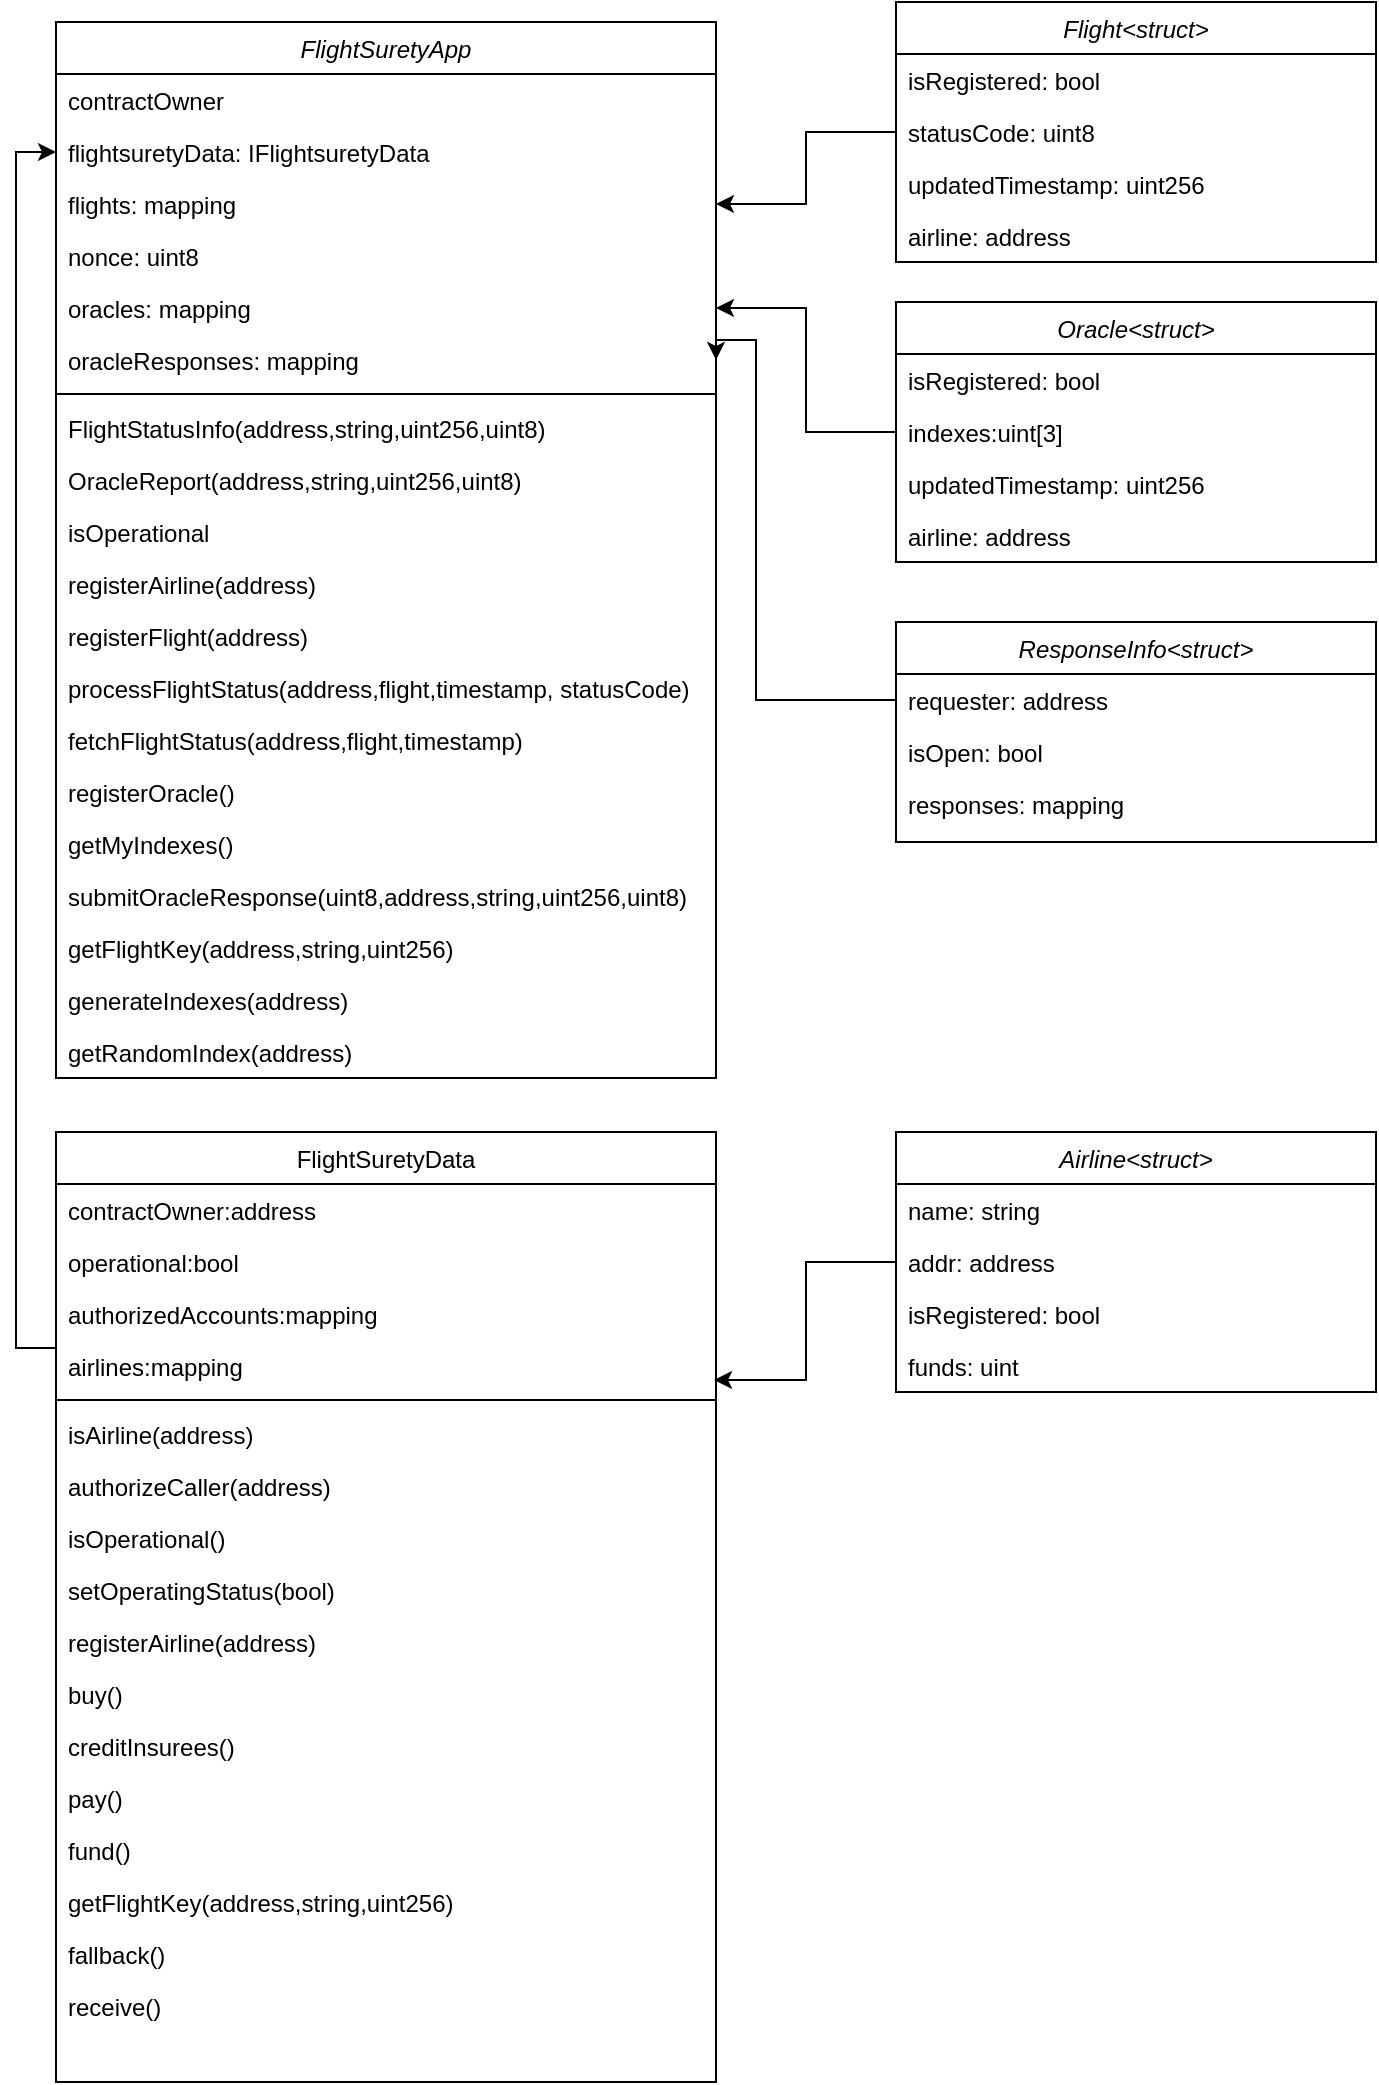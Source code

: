 <mxfile version="14.9.6" type="device"><diagram id="C5RBs43oDa-KdzZeNtuy" name="Page-1"><mxGraphModel dx="1422" dy="822" grid="1" gridSize="10" guides="1" tooltips="1" connect="1" arrows="1" fold="1" page="1" pageScale="1" pageWidth="827" pageHeight="1169" math="0" shadow="0"><root><mxCell id="WIyWlLk6GJQsqaUBKTNV-0"/><mxCell id="WIyWlLk6GJQsqaUBKTNV-1" parent="WIyWlLk6GJQsqaUBKTNV-0"/><mxCell id="zkfFHV4jXpPFQw0GAbJ--0" value="FlightSuretyApp" style="swimlane;fontStyle=2;align=center;verticalAlign=top;childLayout=stackLayout;horizontal=1;startSize=26;horizontalStack=0;resizeParent=1;resizeLast=0;collapsible=1;marginBottom=0;rounded=0;shadow=0;strokeWidth=1;" parent="WIyWlLk6GJQsqaUBKTNV-1" vertex="1"><mxGeometry x="110" y="30" width="330" height="528" as="geometry"><mxRectangle x="230" y="140" width="160" height="26" as="alternateBounds"/></mxGeometry></mxCell><mxCell id="zkfFHV4jXpPFQw0GAbJ--1" value="contractOwner" style="text;align=left;verticalAlign=top;spacingLeft=4;spacingRight=4;overflow=hidden;rotatable=0;points=[[0,0.5],[1,0.5]];portConstraint=eastwest;" parent="zkfFHV4jXpPFQw0GAbJ--0" vertex="1"><mxGeometry y="26" width="330" height="26" as="geometry"/></mxCell><mxCell id="zkfFHV4jXpPFQw0GAbJ--2" value="flightsuretyData: IFlightsuretyData" style="text;align=left;verticalAlign=top;spacingLeft=4;spacingRight=4;overflow=hidden;rotatable=0;points=[[0,0.5],[1,0.5]];portConstraint=eastwest;rounded=0;shadow=0;html=0;" parent="zkfFHV4jXpPFQw0GAbJ--0" vertex="1"><mxGeometry y="52" width="330" height="26" as="geometry"/></mxCell><mxCell id="FNEjFkzQx0VYlVYEWbam-17" value="flights: mapping" style="text;align=left;verticalAlign=top;spacingLeft=4;spacingRight=4;overflow=hidden;rotatable=0;points=[[0,0.5],[1,0.5]];portConstraint=eastwest;rounded=0;shadow=0;html=0;" vertex="1" parent="zkfFHV4jXpPFQw0GAbJ--0"><mxGeometry y="78" width="330" height="26" as="geometry"/></mxCell><mxCell id="FNEjFkzQx0VYlVYEWbam-24" value="nonce: uint8" style="text;align=left;verticalAlign=top;spacingLeft=4;spacingRight=4;overflow=hidden;rotatable=0;points=[[0,0.5],[1,0.5]];portConstraint=eastwest;rounded=0;shadow=0;html=0;" vertex="1" parent="zkfFHV4jXpPFQw0GAbJ--0"><mxGeometry y="104" width="330" height="26" as="geometry"/></mxCell><mxCell id="zkfFHV4jXpPFQw0GAbJ--3" value="oracles: mapping" style="text;align=left;verticalAlign=top;spacingLeft=4;spacingRight=4;overflow=hidden;rotatable=0;points=[[0,0.5],[1,0.5]];portConstraint=eastwest;rounded=0;shadow=0;html=0;" parent="zkfFHV4jXpPFQw0GAbJ--0" vertex="1"><mxGeometry y="130" width="330" height="26" as="geometry"/></mxCell><mxCell id="FNEjFkzQx0VYlVYEWbam-30" value="oracleResponses: mapping" style="text;align=left;verticalAlign=top;spacingLeft=4;spacingRight=4;overflow=hidden;rotatable=0;points=[[0,0.5],[1,0.5]];portConstraint=eastwest;rounded=0;shadow=0;html=0;" vertex="1" parent="zkfFHV4jXpPFQw0GAbJ--0"><mxGeometry y="156" width="330" height="26" as="geometry"/></mxCell><mxCell id="zkfFHV4jXpPFQw0GAbJ--4" value="" style="line;html=1;strokeWidth=1;align=left;verticalAlign=middle;spacingTop=-1;spacingLeft=3;spacingRight=3;rotatable=0;labelPosition=right;points=[];portConstraint=eastwest;" parent="zkfFHV4jXpPFQw0GAbJ--0" vertex="1"><mxGeometry y="182" width="330" height="8" as="geometry"/></mxCell><mxCell id="FNEjFkzQx0VYlVYEWbam-31" value="FlightStatusInfo(address,string,uint256,uint8)" style="text;align=left;verticalAlign=top;spacingLeft=4;spacingRight=4;overflow=hidden;rotatable=0;points=[[0,0.5],[1,0.5]];portConstraint=eastwest;rounded=0;shadow=0;html=0;" vertex="1" parent="zkfFHV4jXpPFQw0GAbJ--0"><mxGeometry y="190" width="330" height="26" as="geometry"/></mxCell><mxCell id="FNEjFkzQx0VYlVYEWbam-32" value="OracleReport(address,string,uint256,uint8)" style="text;align=left;verticalAlign=top;spacingLeft=4;spacingRight=4;overflow=hidden;rotatable=0;points=[[0,0.5],[1,0.5]];portConstraint=eastwest;rounded=0;shadow=0;html=0;" vertex="1" parent="zkfFHV4jXpPFQw0GAbJ--0"><mxGeometry y="216" width="330" height="26" as="geometry"/></mxCell><mxCell id="zkfFHV4jXpPFQw0GAbJ--5" value="isOperational" style="text;align=left;verticalAlign=top;spacingLeft=4;spacingRight=4;overflow=hidden;rotatable=0;points=[[0,0.5],[1,0.5]];portConstraint=eastwest;" parent="zkfFHV4jXpPFQw0GAbJ--0" vertex="1"><mxGeometry y="242" width="330" height="26" as="geometry"/></mxCell><mxCell id="FNEjFkzQx0VYlVYEWbam-13" value="registerAirline(address)" style="text;align=left;verticalAlign=top;spacingLeft=4;spacingRight=4;overflow=hidden;rotatable=0;points=[[0,0.5],[1,0.5]];portConstraint=eastwest;" vertex="1" parent="zkfFHV4jXpPFQw0GAbJ--0"><mxGeometry y="268" width="330" height="26" as="geometry"/></mxCell><mxCell id="FNEjFkzQx0VYlVYEWbam-14" value="registerFlight(address)" style="text;align=left;verticalAlign=top;spacingLeft=4;spacingRight=4;overflow=hidden;rotatable=0;points=[[0,0.5],[1,0.5]];portConstraint=eastwest;" vertex="1" parent="zkfFHV4jXpPFQw0GAbJ--0"><mxGeometry y="294" width="330" height="26" as="geometry"/></mxCell><mxCell id="FNEjFkzQx0VYlVYEWbam-15" value="processFlightStatus(address,flight,timestamp, statusCode)" style="text;align=left;verticalAlign=top;spacingLeft=4;spacingRight=4;overflow=hidden;rotatable=0;points=[[0,0.5],[1,0.5]];portConstraint=eastwest;" vertex="1" parent="zkfFHV4jXpPFQw0GAbJ--0"><mxGeometry y="320" width="330" height="26" as="geometry"/></mxCell><mxCell id="FNEjFkzQx0VYlVYEWbam-16" value="fetchFlightStatus(address,flight,timestamp)" style="text;align=left;verticalAlign=top;spacingLeft=4;spacingRight=4;overflow=hidden;rotatable=0;points=[[0,0.5],[1,0.5]];portConstraint=eastwest;" vertex="1" parent="zkfFHV4jXpPFQw0GAbJ--0"><mxGeometry y="346" width="330" height="26" as="geometry"/></mxCell><mxCell id="FNEjFkzQx0VYlVYEWbam-33" value="registerOracle()" style="text;align=left;verticalAlign=top;spacingLeft=4;spacingRight=4;overflow=hidden;rotatable=0;points=[[0,0.5],[1,0.5]];portConstraint=eastwest;" vertex="1" parent="zkfFHV4jXpPFQw0GAbJ--0"><mxGeometry y="372" width="330" height="26" as="geometry"/></mxCell><mxCell id="FNEjFkzQx0VYlVYEWbam-34" value="getMyIndexes()" style="text;align=left;verticalAlign=top;spacingLeft=4;spacingRight=4;overflow=hidden;rotatable=0;points=[[0,0.5],[1,0.5]];portConstraint=eastwest;" vertex="1" parent="zkfFHV4jXpPFQw0GAbJ--0"><mxGeometry y="398" width="330" height="26" as="geometry"/></mxCell><mxCell id="FNEjFkzQx0VYlVYEWbam-35" value="submitOracleResponse(uint8,address,string,uint256,uint8)" style="text;align=left;verticalAlign=top;spacingLeft=4;spacingRight=4;overflow=hidden;rotatable=0;points=[[0,0.5],[1,0.5]];portConstraint=eastwest;" vertex="1" parent="zkfFHV4jXpPFQw0GAbJ--0"><mxGeometry y="424" width="330" height="26" as="geometry"/></mxCell><mxCell id="FNEjFkzQx0VYlVYEWbam-36" value="getFlightKey(address,string,uint256)" style="text;align=left;verticalAlign=top;spacingLeft=4;spacingRight=4;overflow=hidden;rotatable=0;points=[[0,0.5],[1,0.5]];portConstraint=eastwest;" vertex="1" parent="zkfFHV4jXpPFQw0GAbJ--0"><mxGeometry y="450" width="330" height="26" as="geometry"/></mxCell><mxCell id="FNEjFkzQx0VYlVYEWbam-37" value="generateIndexes(address)" style="text;align=left;verticalAlign=top;spacingLeft=4;spacingRight=4;overflow=hidden;rotatable=0;points=[[0,0.5],[1,0.5]];portConstraint=eastwest;" vertex="1" parent="zkfFHV4jXpPFQw0GAbJ--0"><mxGeometry y="476" width="330" height="26" as="geometry"/></mxCell><mxCell id="FNEjFkzQx0VYlVYEWbam-38" value="getRandomIndex(address)" style="text;align=left;verticalAlign=top;spacingLeft=4;spacingRight=4;overflow=hidden;rotatable=0;points=[[0,0.5],[1,0.5]];portConstraint=eastwest;" vertex="1" parent="zkfFHV4jXpPFQw0GAbJ--0"><mxGeometry y="502" width="330" height="26" as="geometry"/></mxCell><mxCell id="FNEjFkzQx0VYlVYEWbam-42" style="edgeStyle=orthogonalEdgeStyle;rounded=0;orthogonalLoop=1;jettySize=auto;html=1;entryX=0;entryY=0.5;entryDx=0;entryDy=0;" edge="1" parent="WIyWlLk6GJQsqaUBKTNV-1" source="zkfFHV4jXpPFQw0GAbJ--17" target="zkfFHV4jXpPFQw0GAbJ--2"><mxGeometry relative="1" as="geometry"><Array as="points"><mxPoint x="90" y="693"/><mxPoint x="90" y="95"/></Array></mxGeometry></mxCell><mxCell id="zkfFHV4jXpPFQw0GAbJ--17" value="FlightSuretyData" style="swimlane;fontStyle=0;align=center;verticalAlign=top;childLayout=stackLayout;horizontal=1;startSize=26;horizontalStack=0;resizeParent=1;resizeLast=0;collapsible=1;marginBottom=0;rounded=0;shadow=0;strokeWidth=1;" parent="WIyWlLk6GJQsqaUBKTNV-1" vertex="1"><mxGeometry x="110" y="585" width="330" height="475" as="geometry"><mxRectangle x="550" y="140" width="160" height="26" as="alternateBounds"/></mxGeometry></mxCell><mxCell id="zkfFHV4jXpPFQw0GAbJ--18" value="contractOwner:address" style="text;align=left;verticalAlign=top;spacingLeft=4;spacingRight=4;overflow=hidden;rotatable=0;points=[[0,0.5],[1,0.5]];portConstraint=eastwest;" parent="zkfFHV4jXpPFQw0GAbJ--17" vertex="1"><mxGeometry y="26" width="330" height="26" as="geometry"/></mxCell><mxCell id="zkfFHV4jXpPFQw0GAbJ--19" value="operational:bool" style="text;align=left;verticalAlign=top;spacingLeft=4;spacingRight=4;overflow=hidden;rotatable=0;points=[[0,0.5],[1,0.5]];portConstraint=eastwest;rounded=0;shadow=0;html=0;" parent="zkfFHV4jXpPFQw0GAbJ--17" vertex="1"><mxGeometry y="52" width="330" height="26" as="geometry"/></mxCell><mxCell id="zkfFHV4jXpPFQw0GAbJ--20" value="authorizedAccounts:mapping" style="text;align=left;verticalAlign=top;spacingLeft=4;spacingRight=4;overflow=hidden;rotatable=0;points=[[0,0.5],[1,0.5]];portConstraint=eastwest;rounded=0;shadow=0;html=0;" parent="zkfFHV4jXpPFQw0GAbJ--17" vertex="1"><mxGeometry y="78" width="330" height="26" as="geometry"/></mxCell><mxCell id="zkfFHV4jXpPFQw0GAbJ--21" value="airlines:mapping" style="text;align=left;verticalAlign=top;spacingLeft=4;spacingRight=4;overflow=hidden;rotatable=0;points=[[0,0.5],[1,0.5]];portConstraint=eastwest;rounded=0;shadow=0;html=0;" parent="zkfFHV4jXpPFQw0GAbJ--17" vertex="1"><mxGeometry y="104" width="330" height="26" as="geometry"/></mxCell><mxCell id="zkfFHV4jXpPFQw0GAbJ--23" value="" style="line;html=1;strokeWidth=1;align=left;verticalAlign=middle;spacingTop=-1;spacingLeft=3;spacingRight=3;rotatable=0;labelPosition=right;points=[];portConstraint=eastwest;" parent="zkfFHV4jXpPFQw0GAbJ--17" vertex="1"><mxGeometry y="130" width="330" height="8" as="geometry"/></mxCell><mxCell id="zkfFHV4jXpPFQw0GAbJ--24" value="isAirline(address)" style="text;align=left;verticalAlign=top;spacingLeft=4;spacingRight=4;overflow=hidden;rotatable=0;points=[[0,0.5],[1,0.5]];portConstraint=eastwest;" parent="zkfFHV4jXpPFQw0GAbJ--17" vertex="1"><mxGeometry y="138" width="330" height="26" as="geometry"/></mxCell><mxCell id="zkfFHV4jXpPFQw0GAbJ--25" value="authorizeCaller(address)" style="text;align=left;verticalAlign=top;spacingLeft=4;spacingRight=4;overflow=hidden;rotatable=0;points=[[0,0.5],[1,0.5]];portConstraint=eastwest;" parent="zkfFHV4jXpPFQw0GAbJ--17" vertex="1"><mxGeometry y="164" width="330" height="26" as="geometry"/></mxCell><mxCell id="FNEjFkzQx0VYlVYEWbam-43" value="isOperational()" style="text;align=left;verticalAlign=top;spacingLeft=4;spacingRight=4;overflow=hidden;rotatable=0;points=[[0,0.5],[1,0.5]];portConstraint=eastwest;" vertex="1" parent="zkfFHV4jXpPFQw0GAbJ--17"><mxGeometry y="190" width="330" height="26" as="geometry"/></mxCell><mxCell id="FNEjFkzQx0VYlVYEWbam-44" value="setOperatingStatus(bool)" style="text;align=left;verticalAlign=top;spacingLeft=4;spacingRight=4;overflow=hidden;rotatable=0;points=[[0,0.5],[1,0.5]];portConstraint=eastwest;" vertex="1" parent="zkfFHV4jXpPFQw0GAbJ--17"><mxGeometry y="216" width="330" height="26" as="geometry"/></mxCell><mxCell id="FNEjFkzQx0VYlVYEWbam-45" value="registerAirline(address)" style="text;align=left;verticalAlign=top;spacingLeft=4;spacingRight=4;overflow=hidden;rotatable=0;points=[[0,0.5],[1,0.5]];portConstraint=eastwest;" vertex="1" parent="zkfFHV4jXpPFQw0GAbJ--17"><mxGeometry y="242" width="330" height="26" as="geometry"/></mxCell><mxCell id="FNEjFkzQx0VYlVYEWbam-46" value="buy()" style="text;align=left;verticalAlign=top;spacingLeft=4;spacingRight=4;overflow=hidden;rotatable=0;points=[[0,0.5],[1,0.5]];portConstraint=eastwest;" vertex="1" parent="zkfFHV4jXpPFQw0GAbJ--17"><mxGeometry y="268" width="330" height="26" as="geometry"/></mxCell><mxCell id="FNEjFkzQx0VYlVYEWbam-47" value="creditInsurees()" style="text;align=left;verticalAlign=top;spacingLeft=4;spacingRight=4;overflow=hidden;rotatable=0;points=[[0,0.5],[1,0.5]];portConstraint=eastwest;" vertex="1" parent="zkfFHV4jXpPFQw0GAbJ--17"><mxGeometry y="294" width="330" height="26" as="geometry"/></mxCell><mxCell id="FNEjFkzQx0VYlVYEWbam-48" value="pay()" style="text;align=left;verticalAlign=top;spacingLeft=4;spacingRight=4;overflow=hidden;rotatable=0;points=[[0,0.5],[1,0.5]];portConstraint=eastwest;" vertex="1" parent="zkfFHV4jXpPFQw0GAbJ--17"><mxGeometry y="320" width="330" height="26" as="geometry"/></mxCell><mxCell id="FNEjFkzQx0VYlVYEWbam-49" value="fund()" style="text;align=left;verticalAlign=top;spacingLeft=4;spacingRight=4;overflow=hidden;rotatable=0;points=[[0,0.5],[1,0.5]];portConstraint=eastwest;" vertex="1" parent="zkfFHV4jXpPFQw0GAbJ--17"><mxGeometry y="346" width="330" height="26" as="geometry"/></mxCell><mxCell id="FNEjFkzQx0VYlVYEWbam-50" value="getFlightKey(address,string,uint256)" style="text;align=left;verticalAlign=top;spacingLeft=4;spacingRight=4;overflow=hidden;rotatable=0;points=[[0,0.5],[1,0.5]];portConstraint=eastwest;" vertex="1" parent="zkfFHV4jXpPFQw0GAbJ--17"><mxGeometry y="372" width="330" height="26" as="geometry"/></mxCell><mxCell id="FNEjFkzQx0VYlVYEWbam-53" value="fallback()" style="text;align=left;verticalAlign=top;spacingLeft=4;spacingRight=4;overflow=hidden;rotatable=0;points=[[0,0.5],[1,0.5]];portConstraint=eastwest;" vertex="1" parent="zkfFHV4jXpPFQw0GAbJ--17"><mxGeometry y="398" width="330" height="26" as="geometry"/></mxCell><mxCell id="FNEjFkzQx0VYlVYEWbam-52" value="receive()" style="text;align=left;verticalAlign=top;spacingLeft=4;spacingRight=4;overflow=hidden;rotatable=0;points=[[0,0.5],[1,0.5]];portConstraint=eastwest;" vertex="1" parent="zkfFHV4jXpPFQw0GAbJ--17"><mxGeometry y="424" width="330" height="26" as="geometry"/></mxCell><mxCell id="FNEjFkzQx0VYlVYEWbam-0" value="Airline&lt;struct&gt;" style="swimlane;fontStyle=2;align=center;verticalAlign=top;childLayout=stackLayout;horizontal=1;startSize=26;horizontalStack=0;resizeParent=1;resizeLast=0;collapsible=1;marginBottom=0;rounded=0;shadow=0;strokeWidth=1;" vertex="1" parent="WIyWlLk6GJQsqaUBKTNV-1"><mxGeometry x="530" y="585" width="240" height="130" as="geometry"><mxRectangle x="230" y="140" width="160" height="26" as="alternateBounds"/></mxGeometry></mxCell><mxCell id="FNEjFkzQx0VYlVYEWbam-1" value="name: string" style="text;align=left;verticalAlign=top;spacingLeft=4;spacingRight=4;overflow=hidden;rotatable=0;points=[[0,0.5],[1,0.5]];portConstraint=eastwest;" vertex="1" parent="FNEjFkzQx0VYlVYEWbam-0"><mxGeometry y="26" width="240" height="26" as="geometry"/></mxCell><mxCell id="FNEjFkzQx0VYlVYEWbam-2" value="addr: address" style="text;align=left;verticalAlign=top;spacingLeft=4;spacingRight=4;overflow=hidden;rotatable=0;points=[[0,0.5],[1,0.5]];portConstraint=eastwest;rounded=0;shadow=0;html=0;" vertex="1" parent="FNEjFkzQx0VYlVYEWbam-0"><mxGeometry y="52" width="240" height="26" as="geometry"/></mxCell><mxCell id="FNEjFkzQx0VYlVYEWbam-3" value="isRegistered: bool" style="text;align=left;verticalAlign=top;spacingLeft=4;spacingRight=4;overflow=hidden;rotatable=0;points=[[0,0.5],[1,0.5]];portConstraint=eastwest;rounded=0;shadow=0;html=0;" vertex="1" parent="FNEjFkzQx0VYlVYEWbam-0"><mxGeometry y="78" width="240" height="26" as="geometry"/></mxCell><mxCell id="FNEjFkzQx0VYlVYEWbam-6" value="funds: uint" style="text;align=left;verticalAlign=top;spacingLeft=4;spacingRight=4;overflow=hidden;rotatable=0;points=[[0,0.5],[1,0.5]];portConstraint=eastwest;rounded=0;shadow=0;html=0;" vertex="1" parent="FNEjFkzQx0VYlVYEWbam-0"><mxGeometry y="104" width="240" height="26" as="geometry"/></mxCell><mxCell id="FNEjFkzQx0VYlVYEWbam-7" value="Flight&lt;struct&gt;" style="swimlane;fontStyle=2;align=center;verticalAlign=top;childLayout=stackLayout;horizontal=1;startSize=26;horizontalStack=0;resizeParent=1;resizeLast=0;collapsible=1;marginBottom=0;rounded=0;shadow=0;strokeWidth=1;" vertex="1" parent="WIyWlLk6GJQsqaUBKTNV-1"><mxGeometry x="530" y="20" width="240" height="130" as="geometry"><mxRectangle x="230" y="140" width="160" height="26" as="alternateBounds"/></mxGeometry></mxCell><mxCell id="FNEjFkzQx0VYlVYEWbam-8" value="isRegistered: bool" style="text;align=left;verticalAlign=top;spacingLeft=4;spacingRight=4;overflow=hidden;rotatable=0;points=[[0,0.5],[1,0.5]];portConstraint=eastwest;" vertex="1" parent="FNEjFkzQx0VYlVYEWbam-7"><mxGeometry y="26" width="240" height="26" as="geometry"/></mxCell><mxCell id="FNEjFkzQx0VYlVYEWbam-9" value="statusCode: uint8&#10;" style="text;align=left;verticalAlign=top;spacingLeft=4;spacingRight=4;overflow=hidden;rotatable=0;points=[[0,0.5],[1,0.5]];portConstraint=eastwest;rounded=0;shadow=0;html=0;" vertex="1" parent="FNEjFkzQx0VYlVYEWbam-7"><mxGeometry y="52" width="240" height="26" as="geometry"/></mxCell><mxCell id="FNEjFkzQx0VYlVYEWbam-10" value="updatedTimestamp: uint256&#10;" style="text;align=left;verticalAlign=top;spacingLeft=4;spacingRight=4;overflow=hidden;rotatable=0;points=[[0,0.5],[1,0.5]];portConstraint=eastwest;rounded=0;shadow=0;html=0;" vertex="1" parent="FNEjFkzQx0VYlVYEWbam-7"><mxGeometry y="78" width="240" height="26" as="geometry"/></mxCell><mxCell id="FNEjFkzQx0VYlVYEWbam-11" value="airline: address" style="text;align=left;verticalAlign=top;spacingLeft=4;spacingRight=4;overflow=hidden;rotatable=0;points=[[0,0.5],[1,0.5]];portConstraint=eastwest;rounded=0;shadow=0;html=0;" vertex="1" parent="FNEjFkzQx0VYlVYEWbam-7"><mxGeometry y="104" width="240" height="26" as="geometry"/></mxCell><mxCell id="FNEjFkzQx0VYlVYEWbam-18" value="Oracle&lt;struct&gt;" style="swimlane;fontStyle=2;align=center;verticalAlign=top;childLayout=stackLayout;horizontal=1;startSize=26;horizontalStack=0;resizeParent=1;resizeLast=0;collapsible=1;marginBottom=0;rounded=0;shadow=0;strokeWidth=1;" vertex="1" parent="WIyWlLk6GJQsqaUBKTNV-1"><mxGeometry x="530" y="170" width="240" height="130" as="geometry"><mxRectangle x="230" y="140" width="160" height="26" as="alternateBounds"/></mxGeometry></mxCell><mxCell id="FNEjFkzQx0VYlVYEWbam-19" value="isRegistered: bool" style="text;align=left;verticalAlign=top;spacingLeft=4;spacingRight=4;overflow=hidden;rotatable=0;points=[[0,0.5],[1,0.5]];portConstraint=eastwest;" vertex="1" parent="FNEjFkzQx0VYlVYEWbam-18"><mxGeometry y="26" width="240" height="26" as="geometry"/></mxCell><mxCell id="FNEjFkzQx0VYlVYEWbam-20" value="indexes:uint[3]" style="text;align=left;verticalAlign=top;spacingLeft=4;spacingRight=4;overflow=hidden;rotatable=0;points=[[0,0.5],[1,0.5]];portConstraint=eastwest;rounded=0;shadow=0;html=0;" vertex="1" parent="FNEjFkzQx0VYlVYEWbam-18"><mxGeometry y="52" width="240" height="26" as="geometry"/></mxCell><mxCell id="FNEjFkzQx0VYlVYEWbam-21" value="updatedTimestamp: uint256&#10;" style="text;align=left;verticalAlign=top;spacingLeft=4;spacingRight=4;overflow=hidden;rotatable=0;points=[[0,0.5],[1,0.5]];portConstraint=eastwest;rounded=0;shadow=0;html=0;" vertex="1" parent="FNEjFkzQx0VYlVYEWbam-18"><mxGeometry y="78" width="240" height="26" as="geometry"/></mxCell><mxCell id="FNEjFkzQx0VYlVYEWbam-22" value="airline: address" style="text;align=left;verticalAlign=top;spacingLeft=4;spacingRight=4;overflow=hidden;rotatable=0;points=[[0,0.5],[1,0.5]];portConstraint=eastwest;rounded=0;shadow=0;html=0;" vertex="1" parent="FNEjFkzQx0VYlVYEWbam-18"><mxGeometry y="104" width="240" height="26" as="geometry"/></mxCell><mxCell id="FNEjFkzQx0VYlVYEWbam-25" value="ResponseInfo&lt;struct&gt;" style="swimlane;fontStyle=2;align=center;verticalAlign=top;childLayout=stackLayout;horizontal=1;startSize=26;horizontalStack=0;resizeParent=1;resizeLast=0;collapsible=1;marginBottom=0;rounded=0;shadow=0;strokeWidth=1;" vertex="1" parent="WIyWlLk6GJQsqaUBKTNV-1"><mxGeometry x="530" y="330" width="240" height="110" as="geometry"><mxRectangle x="230" y="140" width="160" height="26" as="alternateBounds"/></mxGeometry></mxCell><mxCell id="FNEjFkzQx0VYlVYEWbam-26" value="requester: address" style="text;align=left;verticalAlign=top;spacingLeft=4;spacingRight=4;overflow=hidden;rotatable=0;points=[[0,0.5],[1,0.5]];portConstraint=eastwest;" vertex="1" parent="FNEjFkzQx0VYlVYEWbam-25"><mxGeometry y="26" width="240" height="26" as="geometry"/></mxCell><mxCell id="FNEjFkzQx0VYlVYEWbam-27" value="isOpen: bool" style="text;align=left;verticalAlign=top;spacingLeft=4;spacingRight=4;overflow=hidden;rotatable=0;points=[[0,0.5],[1,0.5]];portConstraint=eastwest;rounded=0;shadow=0;html=0;" vertex="1" parent="FNEjFkzQx0VYlVYEWbam-25"><mxGeometry y="52" width="240" height="26" as="geometry"/></mxCell><mxCell id="FNEjFkzQx0VYlVYEWbam-28" value="responses: mapping&#10;" style="text;align=left;verticalAlign=top;spacingLeft=4;spacingRight=4;overflow=hidden;rotatable=0;points=[[0,0.5],[1,0.5]];portConstraint=eastwest;rounded=0;shadow=0;html=0;" vertex="1" parent="FNEjFkzQx0VYlVYEWbam-25"><mxGeometry y="78" width="240" height="26" as="geometry"/></mxCell><mxCell id="FNEjFkzQx0VYlVYEWbam-39" style="edgeStyle=orthogonalEdgeStyle;rounded=0;orthogonalLoop=1;jettySize=auto;html=1;exitX=0;exitY=0.5;exitDx=0;exitDy=0;entryX=1;entryY=0.5;entryDx=0;entryDy=0;" edge="1" parent="WIyWlLk6GJQsqaUBKTNV-1" source="FNEjFkzQx0VYlVYEWbam-9" target="FNEjFkzQx0VYlVYEWbam-17"><mxGeometry relative="1" as="geometry"/></mxCell><mxCell id="FNEjFkzQx0VYlVYEWbam-40" style="edgeStyle=orthogonalEdgeStyle;rounded=0;orthogonalLoop=1;jettySize=auto;html=1;exitX=0;exitY=0.5;exitDx=0;exitDy=0;" edge="1" parent="WIyWlLk6GJQsqaUBKTNV-1" source="FNEjFkzQx0VYlVYEWbam-20" target="zkfFHV4jXpPFQw0GAbJ--3"><mxGeometry relative="1" as="geometry"/></mxCell><mxCell id="FNEjFkzQx0VYlVYEWbam-41" style="edgeStyle=orthogonalEdgeStyle;rounded=0;orthogonalLoop=1;jettySize=auto;html=1;exitX=0;exitY=0.5;exitDx=0;exitDy=0;entryX=1;entryY=0.5;entryDx=0;entryDy=0;" edge="1" parent="WIyWlLk6GJQsqaUBKTNV-1" source="FNEjFkzQx0VYlVYEWbam-26" target="FNEjFkzQx0VYlVYEWbam-30"><mxGeometry relative="1" as="geometry"><Array as="points"><mxPoint x="460" y="369"/><mxPoint x="460" y="189"/><mxPoint x="440" y="189"/></Array></mxGeometry></mxCell><mxCell id="FNEjFkzQx0VYlVYEWbam-54" style="edgeStyle=orthogonalEdgeStyle;rounded=0;orthogonalLoop=1;jettySize=auto;html=1;exitX=0;exitY=0.5;exitDx=0;exitDy=0;entryX=0.997;entryY=0.769;entryDx=0;entryDy=0;entryPerimeter=0;" edge="1" parent="WIyWlLk6GJQsqaUBKTNV-1" source="FNEjFkzQx0VYlVYEWbam-2" target="zkfFHV4jXpPFQw0GAbJ--21"><mxGeometry relative="1" as="geometry"/></mxCell></root></mxGraphModel></diagram></mxfile>